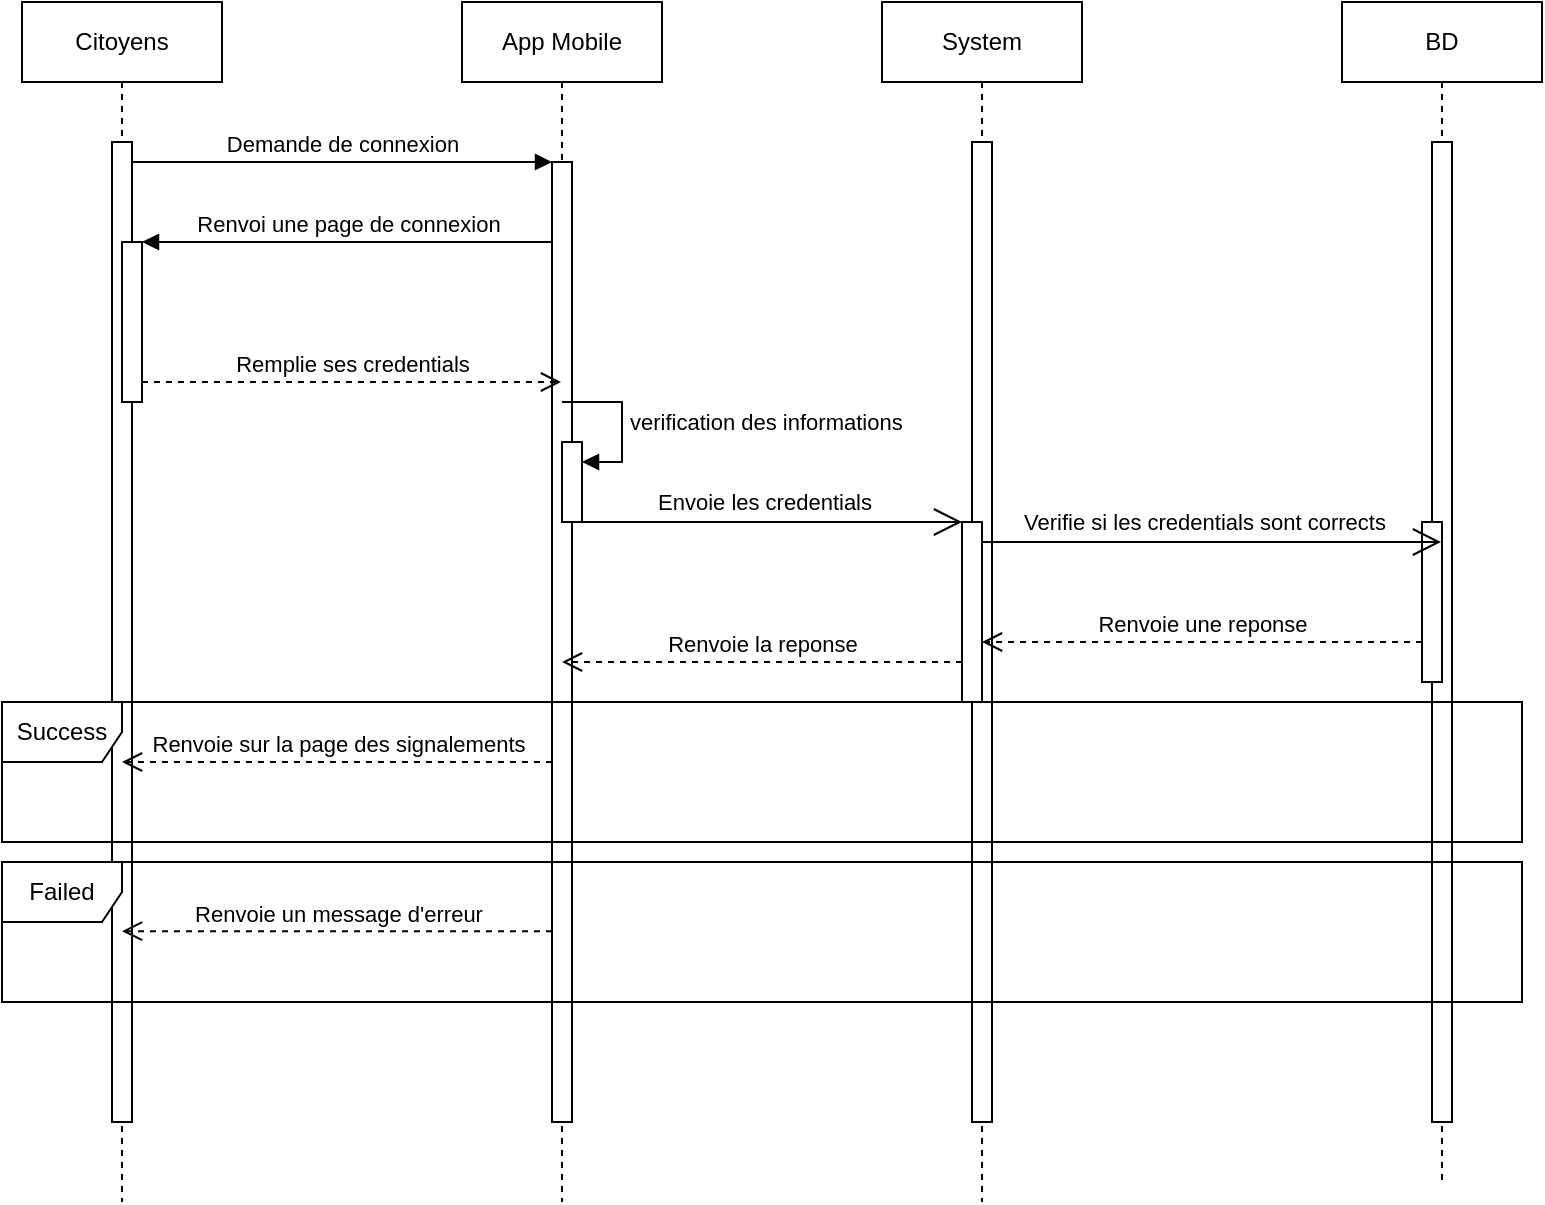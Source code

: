<mxfile version="27.0.8">
  <diagram name="Page-1" id="2YBvvXClWsGukQMizWep">
    <mxGraphModel dx="1188" dy="664" grid="1" gridSize="10" guides="1" tooltips="1" connect="1" arrows="1" fold="1" page="1" pageScale="1" pageWidth="850" pageHeight="1100" math="0" shadow="0">
      <root>
        <mxCell id="0" />
        <mxCell id="1" parent="0" />
        <mxCell id="aM9ryv3xv72pqoxQDRHE-1" value="Citoyens" style="shape=umlLifeline;perimeter=lifelinePerimeter;whiteSpace=wrap;html=1;container=0;dropTarget=0;collapsible=0;recursiveResize=0;outlineConnect=0;portConstraint=eastwest;newEdgeStyle={&quot;edgeStyle&quot;:&quot;elbowEdgeStyle&quot;,&quot;elbow&quot;:&quot;vertical&quot;,&quot;curved&quot;:0,&quot;rounded&quot;:0};" parent="1" vertex="1">
          <mxGeometry x="40" y="40" width="100" height="600" as="geometry" />
        </mxCell>
        <mxCell id="aM9ryv3xv72pqoxQDRHE-2" value="" style="html=1;points=[];perimeter=orthogonalPerimeter;outlineConnect=0;targetShapes=umlLifeline;portConstraint=eastwest;newEdgeStyle={&quot;edgeStyle&quot;:&quot;elbowEdgeStyle&quot;,&quot;elbow&quot;:&quot;vertical&quot;,&quot;curved&quot;:0,&quot;rounded&quot;:0};" parent="aM9ryv3xv72pqoxQDRHE-1" vertex="1">
          <mxGeometry x="45" y="70" width="10" height="490" as="geometry" />
        </mxCell>
        <mxCell id="aM9ryv3xv72pqoxQDRHE-4" value="" style="html=1;points=[];perimeter=orthogonalPerimeter;outlineConnect=0;targetShapes=umlLifeline;portConstraint=eastwest;newEdgeStyle={&quot;edgeStyle&quot;:&quot;elbowEdgeStyle&quot;,&quot;elbow&quot;:&quot;vertical&quot;,&quot;curved&quot;:0,&quot;rounded&quot;:0};" parent="aM9ryv3xv72pqoxQDRHE-1" vertex="1">
          <mxGeometry x="50" y="120" width="10" height="80" as="geometry" />
        </mxCell>
        <mxCell id="aM9ryv3xv72pqoxQDRHE-5" value="App Mobile" style="shape=umlLifeline;perimeter=lifelinePerimeter;whiteSpace=wrap;html=1;container=0;dropTarget=0;collapsible=0;recursiveResize=0;outlineConnect=0;portConstraint=eastwest;newEdgeStyle={&quot;edgeStyle&quot;:&quot;elbowEdgeStyle&quot;,&quot;elbow&quot;:&quot;vertical&quot;,&quot;curved&quot;:0,&quot;rounded&quot;:0};" parent="1" vertex="1">
          <mxGeometry x="260" y="40" width="100" height="600" as="geometry" />
        </mxCell>
        <mxCell id="aM9ryv3xv72pqoxQDRHE-6" value="" style="html=1;points=[];perimeter=orthogonalPerimeter;outlineConnect=0;targetShapes=umlLifeline;portConstraint=eastwest;newEdgeStyle={&quot;edgeStyle&quot;:&quot;elbowEdgeStyle&quot;,&quot;elbow&quot;:&quot;vertical&quot;,&quot;curved&quot;:0,&quot;rounded&quot;:0};" parent="aM9ryv3xv72pqoxQDRHE-5" vertex="1">
          <mxGeometry x="45" y="80" width="10" height="480" as="geometry" />
        </mxCell>
        <mxCell id="pV4_PfZohlZKuu343KDg-3" value="" style="html=1;points=[[0,0,0,0,5],[0,1,0,0,-5],[1,0,0,0,5],[1,1,0,0,-5]];perimeter=orthogonalPerimeter;outlineConnect=0;targetShapes=umlLifeline;portConstraint=eastwest;newEdgeStyle={&quot;curved&quot;:0,&quot;rounded&quot;:0};" vertex="1" parent="aM9ryv3xv72pqoxQDRHE-5">
          <mxGeometry x="50" y="220" width="10" height="40" as="geometry" />
        </mxCell>
        <mxCell id="pV4_PfZohlZKuu343KDg-4" value="verification des informations" style="html=1;align=left;spacingLeft=2;endArrow=block;rounded=0;edgeStyle=orthogonalEdgeStyle;curved=0;rounded=0;" edge="1" target="pV4_PfZohlZKuu343KDg-3" parent="aM9ryv3xv72pqoxQDRHE-5">
          <mxGeometry relative="1" as="geometry">
            <mxPoint x="50" y="200" as="sourcePoint" />
            <Array as="points">
              <mxPoint x="80" y="230" />
            </Array>
          </mxGeometry>
        </mxCell>
        <mxCell id="aM9ryv3xv72pqoxQDRHE-7" value="Demande de connexion" style="html=1;verticalAlign=bottom;endArrow=block;edgeStyle=elbowEdgeStyle;elbow=vertical;curved=0;rounded=0;" parent="1" source="aM9ryv3xv72pqoxQDRHE-2" target="aM9ryv3xv72pqoxQDRHE-6" edge="1">
          <mxGeometry relative="1" as="geometry">
            <mxPoint x="195" y="130" as="sourcePoint" />
            <Array as="points">
              <mxPoint x="180" y="120" />
            </Array>
          </mxGeometry>
        </mxCell>
        <mxCell id="aM9ryv3xv72pqoxQDRHE-9" value="Renvoi une page de connexion" style="html=1;verticalAlign=bottom;endArrow=block;edgeStyle=elbowEdgeStyle;elbow=horizontal;curved=0;rounded=0;" parent="1" source="aM9ryv3xv72pqoxQDRHE-6" target="aM9ryv3xv72pqoxQDRHE-4" edge="1">
          <mxGeometry relative="1" as="geometry">
            <mxPoint x="175" y="160" as="sourcePoint" />
            <Array as="points">
              <mxPoint x="190" y="160" />
            </Array>
          </mxGeometry>
        </mxCell>
        <mxCell id="ne0lmbS-wvlBsd26nEPT-11" value="System" style="shape=umlLifeline;perimeter=lifelinePerimeter;whiteSpace=wrap;html=1;container=0;dropTarget=0;collapsible=0;recursiveResize=0;outlineConnect=0;portConstraint=eastwest;newEdgeStyle={&quot;edgeStyle&quot;:&quot;elbowEdgeStyle&quot;,&quot;elbow&quot;:&quot;vertical&quot;,&quot;curved&quot;:0,&quot;rounded&quot;:0};" parent="1" vertex="1">
          <mxGeometry x="470" y="40" width="100" height="600" as="geometry" />
        </mxCell>
        <mxCell id="ne0lmbS-wvlBsd26nEPT-12" value="" style="html=1;points=[];perimeter=orthogonalPerimeter;outlineConnect=0;targetShapes=umlLifeline;portConstraint=eastwest;newEdgeStyle={&quot;edgeStyle&quot;:&quot;elbowEdgeStyle&quot;,&quot;elbow&quot;:&quot;vertical&quot;,&quot;curved&quot;:0,&quot;rounded&quot;:0};" parent="ne0lmbS-wvlBsd26nEPT-11" vertex="1">
          <mxGeometry x="45" y="70" width="10" height="490" as="geometry" />
        </mxCell>
        <mxCell id="ne0lmbS-wvlBsd26nEPT-33" value="" style="html=1;points=[[0,0,0,0,5],[0,1,0,0,-5],[1,0,0,0,5],[1,1,0,0,-5]];perimeter=orthogonalPerimeter;outlineConnect=0;targetShapes=umlLifeline;portConstraint=eastwest;newEdgeStyle={&quot;curved&quot;:0,&quot;rounded&quot;:0};" parent="ne0lmbS-wvlBsd26nEPT-11" vertex="1">
          <mxGeometry x="40" y="260" width="10" height="90" as="geometry" />
        </mxCell>
        <mxCell id="ne0lmbS-wvlBsd26nEPT-15" value="BD" style="shape=umlLifeline;perimeter=lifelinePerimeter;whiteSpace=wrap;html=1;container=0;dropTarget=0;collapsible=0;recursiveResize=0;outlineConnect=0;portConstraint=eastwest;newEdgeStyle={&quot;edgeStyle&quot;:&quot;elbowEdgeStyle&quot;,&quot;elbow&quot;:&quot;vertical&quot;,&quot;curved&quot;:0,&quot;rounded&quot;:0};" parent="1" vertex="1">
          <mxGeometry x="700" y="40" width="100" height="590" as="geometry" />
        </mxCell>
        <mxCell id="ne0lmbS-wvlBsd26nEPT-16" value="" style="html=1;points=[];perimeter=orthogonalPerimeter;outlineConnect=0;targetShapes=umlLifeline;portConstraint=eastwest;newEdgeStyle={&quot;edgeStyle&quot;:&quot;elbowEdgeStyle&quot;,&quot;elbow&quot;:&quot;vertical&quot;,&quot;curved&quot;:0,&quot;rounded&quot;:0};" parent="ne0lmbS-wvlBsd26nEPT-15" vertex="1">
          <mxGeometry x="45" y="70" width="10" height="490" as="geometry" />
        </mxCell>
        <mxCell id="ne0lmbS-wvlBsd26nEPT-18" value="" style="html=1;points=[];perimeter=orthogonalPerimeter;outlineConnect=0;targetShapes=umlLifeline;portConstraint=eastwest;newEdgeStyle={&quot;edgeStyle&quot;:&quot;elbowEdgeStyle&quot;,&quot;elbow&quot;:&quot;vertical&quot;,&quot;curved&quot;:0,&quot;rounded&quot;:0};" parent="ne0lmbS-wvlBsd26nEPT-15" vertex="1">
          <mxGeometry x="40" y="260" width="10" height="80" as="geometry" />
        </mxCell>
        <mxCell id="ne0lmbS-wvlBsd26nEPT-24" value="Failed" style="shape=umlFrame;whiteSpace=wrap;html=1;pointerEvents=0;" parent="1" vertex="1">
          <mxGeometry x="30" y="470" width="760" height="70" as="geometry" />
        </mxCell>
        <mxCell id="ne0lmbS-wvlBsd26nEPT-32" value="Remplie ses credentials" style="html=1;verticalAlign=bottom;endArrow=open;dashed=1;endSize=8;curved=0;rounded=0;" parent="1" target="aM9ryv3xv72pqoxQDRHE-5" edge="1">
          <mxGeometry relative="1" as="geometry">
            <mxPoint x="100" y="230" as="sourcePoint" />
            <mxPoint x="209.5" y="230" as="targetPoint" />
          </mxGeometry>
        </mxCell>
        <mxCell id="ne0lmbS-wvlBsd26nEPT-38" value="Renvoie une reponse" style="html=1;verticalAlign=bottom;endArrow=open;dashed=1;endSize=8;curved=0;rounded=0;" parent="1" target="ne0lmbS-wvlBsd26nEPT-11" edge="1">
          <mxGeometry relative="1" as="geometry">
            <mxPoint x="740" y="360" as="sourcePoint" />
            <mxPoint x="660" y="360" as="targetPoint" />
          </mxGeometry>
        </mxCell>
        <mxCell id="ne0lmbS-wvlBsd26nEPT-40" value="" style="endArrow=open;endFill=1;endSize=12;html=1;rounded=0;" parent="1" edge="1">
          <mxGeometry width="160" relative="1" as="geometry">
            <mxPoint x="310" y="300" as="sourcePoint" />
            <mxPoint x="510" y="300.0" as="targetPoint" />
          </mxGeometry>
        </mxCell>
        <mxCell id="ne0lmbS-wvlBsd26nEPT-41" value="Envoie les credentials" style="edgeLabel;html=1;align=center;verticalAlign=middle;resizable=0;points=[];" parent="ne0lmbS-wvlBsd26nEPT-40" vertex="1" connectable="0">
          <mxGeometry x="0.045" y="-1" relative="1" as="geometry">
            <mxPoint x="-4" y="-11" as="offset" />
          </mxGeometry>
        </mxCell>
        <mxCell id="ne0lmbS-wvlBsd26nEPT-42" value="" style="endArrow=open;endFill=1;endSize=12;html=1;rounded=0;" parent="1" target="ne0lmbS-wvlBsd26nEPT-15" edge="1">
          <mxGeometry width="160" relative="1" as="geometry">
            <mxPoint x="520" y="310" as="sourcePoint" />
            <mxPoint x="680" y="310" as="targetPoint" />
          </mxGeometry>
        </mxCell>
        <mxCell id="ne0lmbS-wvlBsd26nEPT-44" value="Verifie si les credentials sont corrects" style="edgeLabel;html=1;align=center;verticalAlign=middle;resizable=0;points=[];" parent="ne0lmbS-wvlBsd26nEPT-42" vertex="1" connectable="0">
          <mxGeometry x="-0.082" y="-3" relative="1" as="geometry">
            <mxPoint x="5" y="-13" as="offset" />
          </mxGeometry>
        </mxCell>
        <mxCell id="ne0lmbS-wvlBsd26nEPT-45" value="Renvoie la reponse" style="html=1;verticalAlign=bottom;endArrow=open;dashed=1;endSize=8;curved=0;rounded=0;" parent="1" target="aM9ryv3xv72pqoxQDRHE-5" edge="1">
          <mxGeometry relative="1" as="geometry">
            <mxPoint x="510" y="370" as="sourcePoint" />
            <mxPoint x="430" y="370" as="targetPoint" />
          </mxGeometry>
        </mxCell>
        <mxCell id="ne0lmbS-wvlBsd26nEPT-46" value="Renvoie sur la page des signalements" style="html=1;verticalAlign=bottom;endArrow=open;dashed=1;endSize=8;curved=0;rounded=0;" parent="1" source="aM9ryv3xv72pqoxQDRHE-6" edge="1">
          <mxGeometry relative="1" as="geometry">
            <mxPoint x="170" y="420" as="sourcePoint" />
            <mxPoint x="90" y="420" as="targetPoint" />
          </mxGeometry>
        </mxCell>
        <mxCell id="ne0lmbS-wvlBsd26nEPT-47" value="Success" style="shape=umlFrame;whiteSpace=wrap;html=1;pointerEvents=0;" parent="1" vertex="1">
          <mxGeometry x="30" y="390" width="760" height="70" as="geometry" />
        </mxCell>
        <mxCell id="ne0lmbS-wvlBsd26nEPT-48" value="Renvoie un message d&#39;erreur" style="html=1;verticalAlign=bottom;endArrow=open;dashed=1;endSize=8;curved=0;rounded=0;" parent="1" edge="1">
          <mxGeometry relative="1" as="geometry">
            <mxPoint x="305" y="504.58" as="sourcePoint" />
            <mxPoint x="90" y="504.58" as="targetPoint" />
          </mxGeometry>
        </mxCell>
      </root>
    </mxGraphModel>
  </diagram>
</mxfile>

